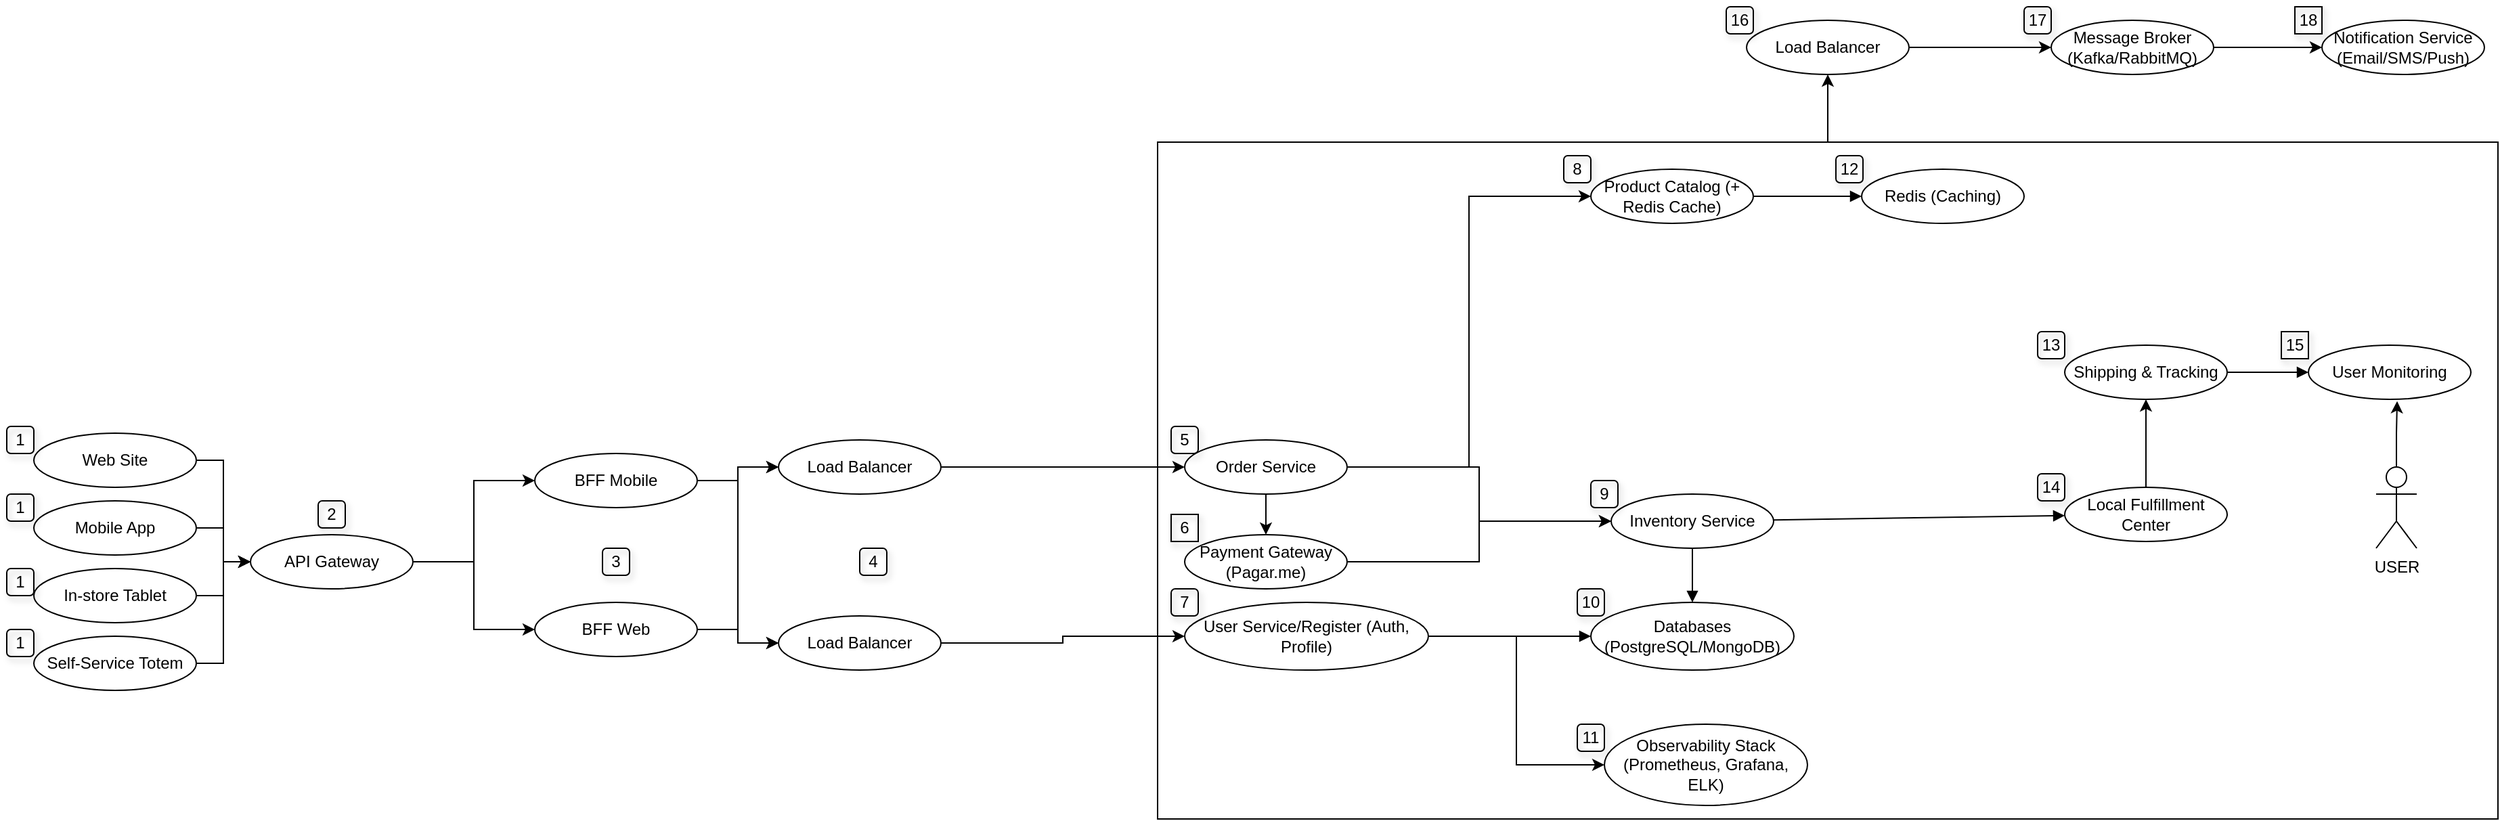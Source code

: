 <mxfile version="26.0.16">
  <diagram name="Page-1" id="0">
    <mxGraphModel dx="2131" dy="836" grid="1" gridSize="10" guides="1" tooltips="1" connect="1" arrows="1" fold="1" page="1" pageScale="1" pageWidth="827" pageHeight="1169" math="0" shadow="0">
      <root>
        <mxCell id="0" />
        <mxCell id="1" parent="0" />
        <mxCell id="twyfpmHmYVcOmSDyWTZi-64" value="" style="rounded=0;whiteSpace=wrap;html=1;fillColor=none;" vertex="1" parent="1">
          <mxGeometry x="730" y="270" width="990" height="500" as="geometry" />
        </mxCell>
        <mxCell id="twyfpmHmYVcOmSDyWTZi-28" style="edgeStyle=orthogonalEdgeStyle;rounded=0;orthogonalLoop=1;jettySize=auto;html=1;exitX=1;exitY=0.5;exitDx=0;exitDy=0;entryX=0;entryY=0.5;entryDx=0;entryDy=0;" edge="1" parent="1" source="9fbe80f0-cae0-4d70-924c-7cafdfcf0932" target="e95126c3-c592-4726-9c18-821c52fbc67e">
          <mxGeometry relative="1" as="geometry" />
        </mxCell>
        <mxCell id="9fbe80f0-cae0-4d70-924c-7cafdfcf0932" value="Mobile App" style="shape=ellipse;whiteSpace=wrap;html=1;" parent="1" vertex="1">
          <mxGeometry x="-100" y="535" width="120" height="40" as="geometry" />
        </mxCell>
        <mxCell id="twyfpmHmYVcOmSDyWTZi-29" style="edgeStyle=orthogonalEdgeStyle;rounded=0;orthogonalLoop=1;jettySize=auto;html=1;exitX=1;exitY=0.5;exitDx=0;exitDy=0;entryX=0;entryY=0.5;entryDx=0;entryDy=0;" edge="1" parent="1" source="c977b3df-2b6c-4820-9c39-3343e45e56ac" target="e95126c3-c592-4726-9c18-821c52fbc67e">
          <mxGeometry relative="1" as="geometry" />
        </mxCell>
        <mxCell id="c977b3df-2b6c-4820-9c39-3343e45e56ac" value="In-store Tablet" style="shape=ellipse;whiteSpace=wrap;html=1;" parent="1" vertex="1">
          <mxGeometry x="-100" y="585" width="120" height="40" as="geometry" />
        </mxCell>
        <mxCell id="twyfpmHmYVcOmSDyWTZi-30" style="edgeStyle=orthogonalEdgeStyle;rounded=0;orthogonalLoop=1;jettySize=auto;html=1;exitX=1;exitY=0.5;exitDx=0;exitDy=0;" edge="1" parent="1" source="60558174-a864-4244-91a0-d1238305f4df">
          <mxGeometry relative="1" as="geometry">
            <mxPoint x="60" y="580" as="targetPoint" />
            <Array as="points">
              <mxPoint x="40" y="655" />
              <mxPoint x="40" y="580" />
            </Array>
          </mxGeometry>
        </mxCell>
        <mxCell id="60558174-a864-4244-91a0-d1238305f4df" value="Self-Service Totem" style="shape=ellipse;whiteSpace=wrap;html=1;" parent="1" vertex="1">
          <mxGeometry x="-100" y="635" width="120" height="40" as="geometry" />
        </mxCell>
        <mxCell id="twyfpmHmYVcOmSDyWTZi-56" style="edgeStyle=orthogonalEdgeStyle;rounded=0;orthogonalLoop=1;jettySize=auto;html=1;exitX=1;exitY=0.5;exitDx=0;exitDy=0;entryX=0;entryY=0.5;entryDx=0;entryDy=0;" edge="1" parent="1" source="2b2058b4-8a26-4f5f-ba90-19ca6644a2e2" target="twyfpmHmYVcOmSDyWTZi-7">
          <mxGeometry relative="1" as="geometry" />
        </mxCell>
        <mxCell id="twyfpmHmYVcOmSDyWTZi-57" style="edgeStyle=orthogonalEdgeStyle;rounded=0;orthogonalLoop=1;jettySize=auto;html=1;exitX=1;exitY=0.5;exitDx=0;exitDy=0;entryX=0;entryY=0.5;entryDx=0;entryDy=0;" edge="1" parent="1" source="2b2058b4-8a26-4f5f-ba90-19ca6644a2e2" target="twyfpmHmYVcOmSDyWTZi-9">
          <mxGeometry relative="1" as="geometry" />
        </mxCell>
        <mxCell id="2b2058b4-8a26-4f5f-ba90-19ca6644a2e2" value="BFF Mobile" style="shape=ellipse;whiteSpace=wrap;html=1;" parent="1" vertex="1">
          <mxGeometry x="270" y="500" width="120" height="40" as="geometry" />
        </mxCell>
        <mxCell id="twyfpmHmYVcOmSDyWTZi-2" style="edgeStyle=orthogonalEdgeStyle;rounded=0;orthogonalLoop=1;jettySize=auto;html=1;entryX=0;entryY=0.5;entryDx=0;entryDy=0;" edge="1" parent="1" source="e95126c3-c592-4726-9c18-821c52fbc67e" target="2b2058b4-8a26-4f5f-ba90-19ca6644a2e2">
          <mxGeometry relative="1" as="geometry" />
        </mxCell>
        <mxCell id="twyfpmHmYVcOmSDyWTZi-3" style="edgeStyle=orthogonalEdgeStyle;rounded=0;orthogonalLoop=1;jettySize=auto;html=1;entryX=0;entryY=0.5;entryDx=0;entryDy=0;" edge="1" parent="1" source="e95126c3-c592-4726-9c18-821c52fbc67e" target="twyfpmHmYVcOmSDyWTZi-1">
          <mxGeometry relative="1" as="geometry" />
        </mxCell>
        <mxCell id="e95126c3-c592-4726-9c18-821c52fbc67e" value="API Gateway" style="shape=ellipse;whiteSpace=wrap;html=1;" parent="1" vertex="1">
          <mxGeometry x="60" y="560" width="120" height="40" as="geometry" />
        </mxCell>
        <mxCell id="twyfpmHmYVcOmSDyWTZi-42" style="edgeStyle=orthogonalEdgeStyle;rounded=0;orthogonalLoop=1;jettySize=auto;html=1;" edge="1" parent="1" source="a2c9e656-3a97-471f-9a65-3db8d69c64bc">
          <mxGeometry relative="1" as="geometry">
            <mxPoint x="810" y="560" as="targetPoint" />
          </mxGeometry>
        </mxCell>
        <mxCell id="twyfpmHmYVcOmSDyWTZi-69" style="edgeStyle=orthogonalEdgeStyle;rounded=0;orthogonalLoop=1;jettySize=auto;html=1;entryX=0;entryY=0.5;entryDx=0;entryDy=0;" edge="1" parent="1" source="a2c9e656-3a97-471f-9a65-3db8d69c64bc" target="42b3b80b-835b-4856-87ec-1c4408d9901e">
          <mxGeometry relative="1" as="geometry" />
        </mxCell>
        <mxCell id="twyfpmHmYVcOmSDyWTZi-70" style="edgeStyle=orthogonalEdgeStyle;rounded=0;orthogonalLoop=1;jettySize=auto;html=1;exitX=1;exitY=0.5;exitDx=0;exitDy=0;" edge="1" parent="1" source="a2c9e656-3a97-471f-9a65-3db8d69c64bc" target="bacd2b14-ca32-404b-b0c3-f82c5a07aaa6">
          <mxGeometry relative="1" as="geometry" />
        </mxCell>
        <mxCell id="a2c9e656-3a97-471f-9a65-3db8d69c64bc" value="Order Service" style="shape=ellipse;whiteSpace=wrap;html=1;" parent="1" vertex="1">
          <mxGeometry x="750" y="490" width="120" height="40" as="geometry" />
        </mxCell>
        <mxCell id="twyfpmHmYVcOmSDyWTZi-51" style="edgeStyle=orthogonalEdgeStyle;rounded=0;orthogonalLoop=1;jettySize=auto;html=1;entryX=0;entryY=0.5;entryDx=0;entryDy=0;" edge="1" parent="1" source="c344d92e-ed44-4f73-9ede-931804a36ae8" target="e2a1188a-549a-4fd6-aba1-1d702564e70b">
          <mxGeometry relative="1" as="geometry" />
        </mxCell>
        <mxCell id="c344d92e-ed44-4f73-9ede-931804a36ae8" value="User Service/Register (Auth, Profile)" style="shape=ellipse;whiteSpace=wrap;html=1;" parent="1" vertex="1">
          <mxGeometry x="750" y="610" width="180" height="50" as="geometry" />
        </mxCell>
        <mxCell id="twyfpmHmYVcOmSDyWTZi-72" style="edgeStyle=orthogonalEdgeStyle;rounded=0;orthogonalLoop=1;jettySize=auto;html=1;exitX=1;exitY=0.5;exitDx=0;exitDy=0;entryX=0;entryY=0.5;entryDx=0;entryDy=0;" edge="1" parent="1" source="94176063-91cd-45ad-aa9a-61742892145d" target="bacd2b14-ca32-404b-b0c3-f82c5a07aaa6">
          <mxGeometry relative="1" as="geometry" />
        </mxCell>
        <mxCell id="94176063-91cd-45ad-aa9a-61742892145d" value="Payment Gateway (Pagar.me)" style="shape=ellipse;whiteSpace=wrap;html=1;" parent="1" vertex="1">
          <mxGeometry x="750" y="560" width="120" height="40" as="geometry" />
        </mxCell>
        <mxCell id="99423e59-7aae-44bd-9ac1-b0b6df49b927" value="Databases (PostgreSQL/MongoDB)" style="shape=ellipse;whiteSpace=wrap;html=1;" parent="1" vertex="1">
          <mxGeometry x="1050" y="610" width="150" height="50" as="geometry" />
        </mxCell>
        <mxCell id="e2a1188a-549a-4fd6-aba1-1d702564e70b" value="Observability Stack (Prometheus, Grafana, ELK)" style="shape=ellipse;whiteSpace=wrap;html=1;" parent="1" vertex="1">
          <mxGeometry x="1060" y="700" width="150" height="60" as="geometry" />
        </mxCell>
        <mxCell id="e4323282-50c5-4fe7-8d1c-8cf2ac9e275c" value="Notification Service (Email/SMS/Push)" style="shape=ellipse;whiteSpace=wrap;html=1;" parent="1" vertex="1">
          <mxGeometry x="1590" y="180" width="120" height="40" as="geometry" />
        </mxCell>
        <mxCell id="twyfpmHmYVcOmSDyWTZi-65" style="edgeStyle=orthogonalEdgeStyle;rounded=0;orthogonalLoop=1;jettySize=auto;html=1;exitX=1;exitY=0.5;exitDx=0;exitDy=0;entryX=0;entryY=0.5;entryDx=0;entryDy=0;" edge="1" parent="1" source="9d54bf56-95c4-4858-b9a7-8af0b0ec8a82" target="e4323282-50c5-4fe7-8d1c-8cf2ac9e275c">
          <mxGeometry relative="1" as="geometry" />
        </mxCell>
        <mxCell id="9d54bf56-95c4-4858-b9a7-8af0b0ec8a82" value="Message Broker (Kafka/RabbitMQ)" style="shape=ellipse;whiteSpace=wrap;html=1;" parent="1" vertex="1">
          <mxGeometry x="1390" y="180" width="120" height="40" as="geometry" />
        </mxCell>
        <mxCell id="bacd2b14-ca32-404b-b0c3-f82c5a07aaa6" value="Inventory Service" style="shape=ellipse;whiteSpace=wrap;html=1;" parent="1" vertex="1">
          <mxGeometry x="1065" y="530" width="120" height="40" as="geometry" />
        </mxCell>
        <mxCell id="42b3b80b-835b-4856-87ec-1c4408d9901e" value="Product Catalog (+ Redis Cache)" style="shape=ellipse;whiteSpace=wrap;html=1;" parent="1" vertex="1">
          <mxGeometry x="1050" y="290" width="120" height="40" as="geometry" />
        </mxCell>
        <mxCell id="fd0887d6-ce24-47cd-8a37-509ccf132684" value="Shipping &amp;amp; Tracking" style="shape=ellipse;whiteSpace=wrap;html=1;" parent="1" vertex="1">
          <mxGeometry x="1400" y="420" width="120" height="40" as="geometry" />
        </mxCell>
        <mxCell id="8f2ce936-a8fa-49d4-84e9-f222ccc155b8" value="Redis (Caching)" style="shape=ellipse;whiteSpace=wrap;html=1;" parent="1" vertex="1">
          <mxGeometry x="1250" y="290" width="120" height="40" as="geometry" />
        </mxCell>
        <mxCell id="6f657875-1c31-4eb8-a432-0a8cc35627a9" value="User Monitoring" style="shape=ellipse;whiteSpace=wrap;html=1;" parent="1" vertex="1">
          <mxGeometry x="1580" y="420" width="120" height="40" as="geometry" />
        </mxCell>
        <mxCell id="twyfpmHmYVcOmSDyWTZi-58" style="edgeStyle=orthogonalEdgeStyle;rounded=0;orthogonalLoop=1;jettySize=auto;html=1;exitX=0.5;exitY=0;exitDx=0;exitDy=0;" edge="1" parent="1" source="dc461e01-48f7-4d5f-9a13-f50a98ab6c2f" target="fd0887d6-ce24-47cd-8a37-509ccf132684">
          <mxGeometry relative="1" as="geometry" />
        </mxCell>
        <mxCell id="dc461e01-48f7-4d5f-9a13-f50a98ab6c2f" value="Local Fulfillment Center" style="shape=ellipse;whiteSpace=wrap;html=1;" parent="1" vertex="1">
          <mxGeometry x="1400" y="525" width="120" height="40" as="geometry" />
        </mxCell>
        <mxCell id="8e2e13aa-fae8-415e-8fbf-f31687c1a71e" value="" style="endArrow=block;" parent="1" source="c344d92e-ed44-4f73-9ede-931804a36ae8" target="99423e59-7aae-44bd-9ac1-b0b6df49b927" edge="1">
          <mxGeometry relative="1" as="geometry" />
        </mxCell>
        <mxCell id="a854c227-6a26-494a-96a9-efb48520a342" value="" style="endArrow=block;" parent="1" source="bacd2b14-ca32-404b-b0c3-f82c5a07aaa6" target="99423e59-7aae-44bd-9ac1-b0b6df49b927" edge="1">
          <mxGeometry relative="1" as="geometry" />
        </mxCell>
        <mxCell id="25cf210a-a546-4561-8c8a-6c1c89e2ec75" value="" style="endArrow=block;" parent="1" source="bacd2b14-ca32-404b-b0c3-f82c5a07aaa6" target="dc461e01-48f7-4d5f-9a13-f50a98ab6c2f" edge="1">
          <mxGeometry relative="1" as="geometry" />
        </mxCell>
        <mxCell id="54010d95-fd8a-43ae-9824-cf20b4458f78" value="" style="endArrow=block;" parent="1" source="42b3b80b-835b-4856-87ec-1c4408d9901e" target="8f2ce936-a8fa-49d4-84e9-f222ccc155b8" edge="1">
          <mxGeometry relative="1" as="geometry" />
        </mxCell>
        <mxCell id="ab8781e8-95ba-4476-8a16-744f5aeec415" value="" style="endArrow=block;" parent="1" source="fd0887d6-ce24-47cd-8a37-509ccf132684" target="6f657875-1c31-4eb8-a432-0a8cc35627a9" edge="1">
          <mxGeometry relative="1" as="geometry" />
        </mxCell>
        <mxCell id="twyfpmHmYVcOmSDyWTZi-54" style="edgeStyle=orthogonalEdgeStyle;rounded=0;orthogonalLoop=1;jettySize=auto;html=1;exitX=1;exitY=0.5;exitDx=0;exitDy=0;entryX=0;entryY=0.5;entryDx=0;entryDy=0;" edge="1" parent="1" source="twyfpmHmYVcOmSDyWTZi-1" target="twyfpmHmYVcOmSDyWTZi-9">
          <mxGeometry relative="1" as="geometry" />
        </mxCell>
        <mxCell id="twyfpmHmYVcOmSDyWTZi-55" style="edgeStyle=orthogonalEdgeStyle;rounded=0;orthogonalLoop=1;jettySize=auto;html=1;entryX=0;entryY=0.5;entryDx=0;entryDy=0;" edge="1" parent="1" source="twyfpmHmYVcOmSDyWTZi-1" target="twyfpmHmYVcOmSDyWTZi-7">
          <mxGeometry relative="1" as="geometry" />
        </mxCell>
        <mxCell id="twyfpmHmYVcOmSDyWTZi-1" value="BFF Web" style="shape=ellipse;whiteSpace=wrap;html=1;" vertex="1" parent="1">
          <mxGeometry x="270" y="610" width="120" height="40" as="geometry" />
        </mxCell>
        <mxCell id="twyfpmHmYVcOmSDyWTZi-26" style="edgeStyle=orthogonalEdgeStyle;rounded=0;orthogonalLoop=1;jettySize=auto;html=1;exitX=1;exitY=0.5;exitDx=0;exitDy=0;entryX=0;entryY=0.5;entryDx=0;entryDy=0;" edge="1" parent="1" source="twyfpmHmYVcOmSDyWTZi-4" target="e95126c3-c592-4726-9c18-821c52fbc67e">
          <mxGeometry relative="1" as="geometry" />
        </mxCell>
        <mxCell id="twyfpmHmYVcOmSDyWTZi-4" value="Web Site" style="shape=ellipse;whiteSpace=wrap;html=1;" vertex="1" parent="1">
          <mxGeometry x="-100" y="485" width="120" height="40" as="geometry" />
        </mxCell>
        <mxCell id="twyfpmHmYVcOmSDyWTZi-12" style="edgeStyle=orthogonalEdgeStyle;rounded=0;orthogonalLoop=1;jettySize=auto;html=1;entryX=0;entryY=0.5;entryDx=0;entryDy=0;" edge="1" parent="1" source="twyfpmHmYVcOmSDyWTZi-7" target="a2c9e656-3a97-471f-9a65-3db8d69c64bc">
          <mxGeometry relative="1" as="geometry" />
        </mxCell>
        <mxCell id="twyfpmHmYVcOmSDyWTZi-7" value="Load Balancer" style="shape=ellipse;whiteSpace=wrap;html=1;" vertex="1" parent="1">
          <mxGeometry x="450" y="490" width="120" height="40" as="geometry" />
        </mxCell>
        <mxCell id="twyfpmHmYVcOmSDyWTZi-10" style="edgeStyle=orthogonalEdgeStyle;rounded=0;orthogonalLoop=1;jettySize=auto;html=1;entryX=0;entryY=0.5;entryDx=0;entryDy=0;" edge="1" parent="1" source="twyfpmHmYVcOmSDyWTZi-9" target="c344d92e-ed44-4f73-9ede-931804a36ae8">
          <mxGeometry relative="1" as="geometry" />
        </mxCell>
        <mxCell id="twyfpmHmYVcOmSDyWTZi-9" value="Load Balancer" style="shape=ellipse;whiteSpace=wrap;html=1;" vertex="1" parent="1">
          <mxGeometry x="450" y="620" width="120" height="40" as="geometry" />
        </mxCell>
        <mxCell id="twyfpmHmYVcOmSDyWTZi-66" style="edgeStyle=orthogonalEdgeStyle;rounded=0;orthogonalLoop=1;jettySize=auto;html=1;" edge="1" parent="1" source="twyfpmHmYVcOmSDyWTZi-13" target="9d54bf56-95c4-4858-b9a7-8af0b0ec8a82">
          <mxGeometry relative="1" as="geometry" />
        </mxCell>
        <mxCell id="twyfpmHmYVcOmSDyWTZi-13" value="Load Balancer" style="shape=ellipse;whiteSpace=wrap;html=1;" vertex="1" parent="1">
          <mxGeometry x="1165" y="180" width="120" height="40" as="geometry" />
        </mxCell>
        <mxCell id="twyfpmHmYVcOmSDyWTZi-16" value="" style="rounded=1;whiteSpace=wrap;html=1;shadow=1;opacity=0;" vertex="1" parent="1">
          <mxGeometry x="460" y="410" width="120" height="60" as="geometry" />
        </mxCell>
        <mxCell id="twyfpmHmYVcOmSDyWTZi-45" style="edgeStyle=orthogonalEdgeStyle;rounded=0;orthogonalLoop=1;jettySize=auto;html=1;exitX=0.5;exitY=1;exitDx=0;exitDy=0;" edge="1" parent="1" source="e4323282-50c5-4fe7-8d1c-8cf2ac9e275c" target="e4323282-50c5-4fe7-8d1c-8cf2ac9e275c">
          <mxGeometry relative="1" as="geometry" />
        </mxCell>
        <mxCell id="twyfpmHmYVcOmSDyWTZi-59" value="USER&lt;div&gt;&lt;br&gt;&lt;/div&gt;" style="shape=umlActor;verticalLabelPosition=bottom;verticalAlign=top;html=1;outlineConnect=0;" vertex="1" parent="1">
          <mxGeometry x="1630" y="510" width="30" height="60" as="geometry" />
        </mxCell>
        <mxCell id="twyfpmHmYVcOmSDyWTZi-60" style="edgeStyle=orthogonalEdgeStyle;rounded=0;orthogonalLoop=1;jettySize=auto;html=1;entryX=0.546;entryY=1.033;entryDx=0;entryDy=0;entryPerimeter=0;" edge="1" parent="1" source="twyfpmHmYVcOmSDyWTZi-59" target="6f657875-1c31-4eb8-a432-0a8cc35627a9">
          <mxGeometry relative="1" as="geometry" />
        </mxCell>
        <mxCell id="twyfpmHmYVcOmSDyWTZi-73" style="edgeStyle=orthogonalEdgeStyle;rounded=0;orthogonalLoop=1;jettySize=auto;html=1;entryX=0.5;entryY=1;entryDx=0;entryDy=0;" edge="1" parent="1" source="twyfpmHmYVcOmSDyWTZi-64" target="twyfpmHmYVcOmSDyWTZi-13">
          <mxGeometry relative="1" as="geometry" />
        </mxCell>
        <mxCell id="twyfpmHmYVcOmSDyWTZi-76" value="1" style="text;html=1;align=center;verticalAlign=middle;whiteSpace=wrap;rounded=1;strokeColor=default;shadow=1;glass=0;" vertex="1" parent="1">
          <mxGeometry x="-120" y="480" width="20" height="20" as="geometry" />
        </mxCell>
        <mxCell id="twyfpmHmYVcOmSDyWTZi-78" value="5" style="text;html=1;align=center;verticalAlign=middle;whiteSpace=wrap;rounded=1;strokeColor=default;shadow=1;glass=0;" vertex="1" parent="1">
          <mxGeometry x="740" y="480" width="20" height="20" as="geometry" />
        </mxCell>
        <mxCell id="twyfpmHmYVcOmSDyWTZi-80" value="11" style="text;html=1;align=center;verticalAlign=middle;whiteSpace=wrap;rounded=1;strokeColor=default;shadow=1;glass=0;" vertex="1" parent="1">
          <mxGeometry x="1040" y="700" width="20" height="20" as="geometry" />
        </mxCell>
        <mxCell id="twyfpmHmYVcOmSDyWTZi-81" value="8" style="text;html=1;align=center;verticalAlign=middle;whiteSpace=wrap;rounded=1;strokeColor=default;shadow=1;glass=0;" vertex="1" parent="1">
          <mxGeometry x="1030" y="280" width="20" height="20" as="geometry" />
        </mxCell>
        <mxCell id="twyfpmHmYVcOmSDyWTZi-82" value="6" style="text;html=1;align=center;verticalAlign=middle;whiteSpace=wrap;rounded=1;strokeColor=default;shadow=1;glass=0;arcSize=0;" vertex="1" parent="1">
          <mxGeometry x="740" y="545" width="20" height="20" as="geometry" />
        </mxCell>
        <mxCell id="twyfpmHmYVcOmSDyWTZi-83" value="4" style="text;html=1;align=center;verticalAlign=middle;whiteSpace=wrap;rounded=1;strokeColor=default;shadow=1;glass=0;" vertex="1" parent="1">
          <mxGeometry x="510" y="570" width="20" height="20" as="geometry" />
        </mxCell>
        <mxCell id="twyfpmHmYVcOmSDyWTZi-84" value="2" style="text;html=1;align=center;verticalAlign=middle;whiteSpace=wrap;rounded=1;strokeColor=default;shadow=1;glass=0;" vertex="1" parent="1">
          <mxGeometry x="110" y="535" width="20" height="20" as="geometry" />
        </mxCell>
        <mxCell id="twyfpmHmYVcOmSDyWTZi-85" value="1" style="text;html=1;align=center;verticalAlign=middle;whiteSpace=wrap;rounded=1;strokeColor=default;shadow=1;glass=0;" vertex="1" parent="1">
          <mxGeometry x="-120" y="530" width="20" height="20" as="geometry" />
        </mxCell>
        <mxCell id="twyfpmHmYVcOmSDyWTZi-87" value="7" style="text;html=1;align=center;verticalAlign=middle;whiteSpace=wrap;rounded=1;strokeColor=default;shadow=1;glass=0;" vertex="1" parent="1">
          <mxGeometry x="740" y="600" width="20" height="20" as="geometry" />
        </mxCell>
        <mxCell id="twyfpmHmYVcOmSDyWTZi-88" value="3" style="text;html=1;align=center;verticalAlign=middle;whiteSpace=wrap;rounded=1;strokeColor=default;shadow=1;glass=0;" vertex="1" parent="1">
          <mxGeometry x="320" y="570" width="20" height="20" as="geometry" />
        </mxCell>
        <mxCell id="twyfpmHmYVcOmSDyWTZi-89" value="1" style="text;html=1;align=center;verticalAlign=middle;whiteSpace=wrap;rounded=1;strokeColor=default;shadow=1;glass=0;" vertex="1" parent="1">
          <mxGeometry x="-120" y="630" width="20" height="20" as="geometry" />
        </mxCell>
        <mxCell id="twyfpmHmYVcOmSDyWTZi-90" value="1" style="text;html=1;align=center;verticalAlign=middle;whiteSpace=wrap;rounded=1;strokeColor=default;shadow=1;glass=0;" vertex="1" parent="1">
          <mxGeometry x="-120" y="585" width="20" height="20" as="geometry" />
        </mxCell>
        <mxCell id="twyfpmHmYVcOmSDyWTZi-100" value="10" style="text;html=1;align=center;verticalAlign=middle;whiteSpace=wrap;rounded=1;strokeColor=default;shadow=1;glass=0;" vertex="1" parent="1">
          <mxGeometry x="1040" y="600" width="20" height="20" as="geometry" />
        </mxCell>
        <mxCell id="twyfpmHmYVcOmSDyWTZi-101" value="9" style="text;html=1;align=center;verticalAlign=middle;whiteSpace=wrap;rounded=1;strokeColor=default;shadow=1;glass=0;" vertex="1" parent="1">
          <mxGeometry x="1050" y="520" width="20" height="20" as="geometry" />
        </mxCell>
        <mxCell id="twyfpmHmYVcOmSDyWTZi-102" value="12" style="text;html=1;align=center;verticalAlign=middle;whiteSpace=wrap;rounded=1;strokeColor=default;shadow=1;glass=0;" vertex="1" parent="1">
          <mxGeometry x="1231" y="280" width="20" height="20" as="geometry" />
        </mxCell>
        <mxCell id="twyfpmHmYVcOmSDyWTZi-105" value="13" style="text;html=1;align=center;verticalAlign=middle;whiteSpace=wrap;rounded=1;strokeColor=default;shadow=1;glass=0;" vertex="1" parent="1">
          <mxGeometry x="1380" y="410" width="20" height="20" as="geometry" />
        </mxCell>
        <mxCell id="twyfpmHmYVcOmSDyWTZi-106" value="15" style="text;html=1;align=center;verticalAlign=middle;whiteSpace=wrap;rounded=1;strokeColor=default;shadow=1;glass=0;arcSize=0;" vertex="1" parent="1">
          <mxGeometry x="1560" y="410" width="20" height="20" as="geometry" />
        </mxCell>
        <mxCell id="twyfpmHmYVcOmSDyWTZi-107" value="14" style="text;html=1;align=center;verticalAlign=middle;whiteSpace=wrap;rounded=1;strokeColor=default;shadow=1;glass=0;" vertex="1" parent="1">
          <mxGeometry x="1380" y="515" width="20" height="20" as="geometry" />
        </mxCell>
        <mxCell id="twyfpmHmYVcOmSDyWTZi-109" value="17" style="text;html=1;align=center;verticalAlign=middle;whiteSpace=wrap;rounded=1;strokeColor=default;shadow=1;glass=0;" vertex="1" parent="1">
          <mxGeometry x="1370" y="170" width="20" height="20" as="geometry" />
        </mxCell>
        <mxCell id="twyfpmHmYVcOmSDyWTZi-111" value="16" style="text;html=1;align=center;verticalAlign=middle;whiteSpace=wrap;rounded=1;strokeColor=default;shadow=1;glass=0;" vertex="1" parent="1">
          <mxGeometry x="1150" y="170" width="20" height="20" as="geometry" />
        </mxCell>
        <mxCell id="twyfpmHmYVcOmSDyWTZi-112" value="18" style="text;html=1;align=center;verticalAlign=middle;whiteSpace=wrap;rounded=1;strokeColor=default;shadow=1;glass=0;arcSize=0;" vertex="1" parent="1">
          <mxGeometry x="1570" y="170" width="20" height="20" as="geometry" />
        </mxCell>
      </root>
    </mxGraphModel>
  </diagram>
</mxfile>
